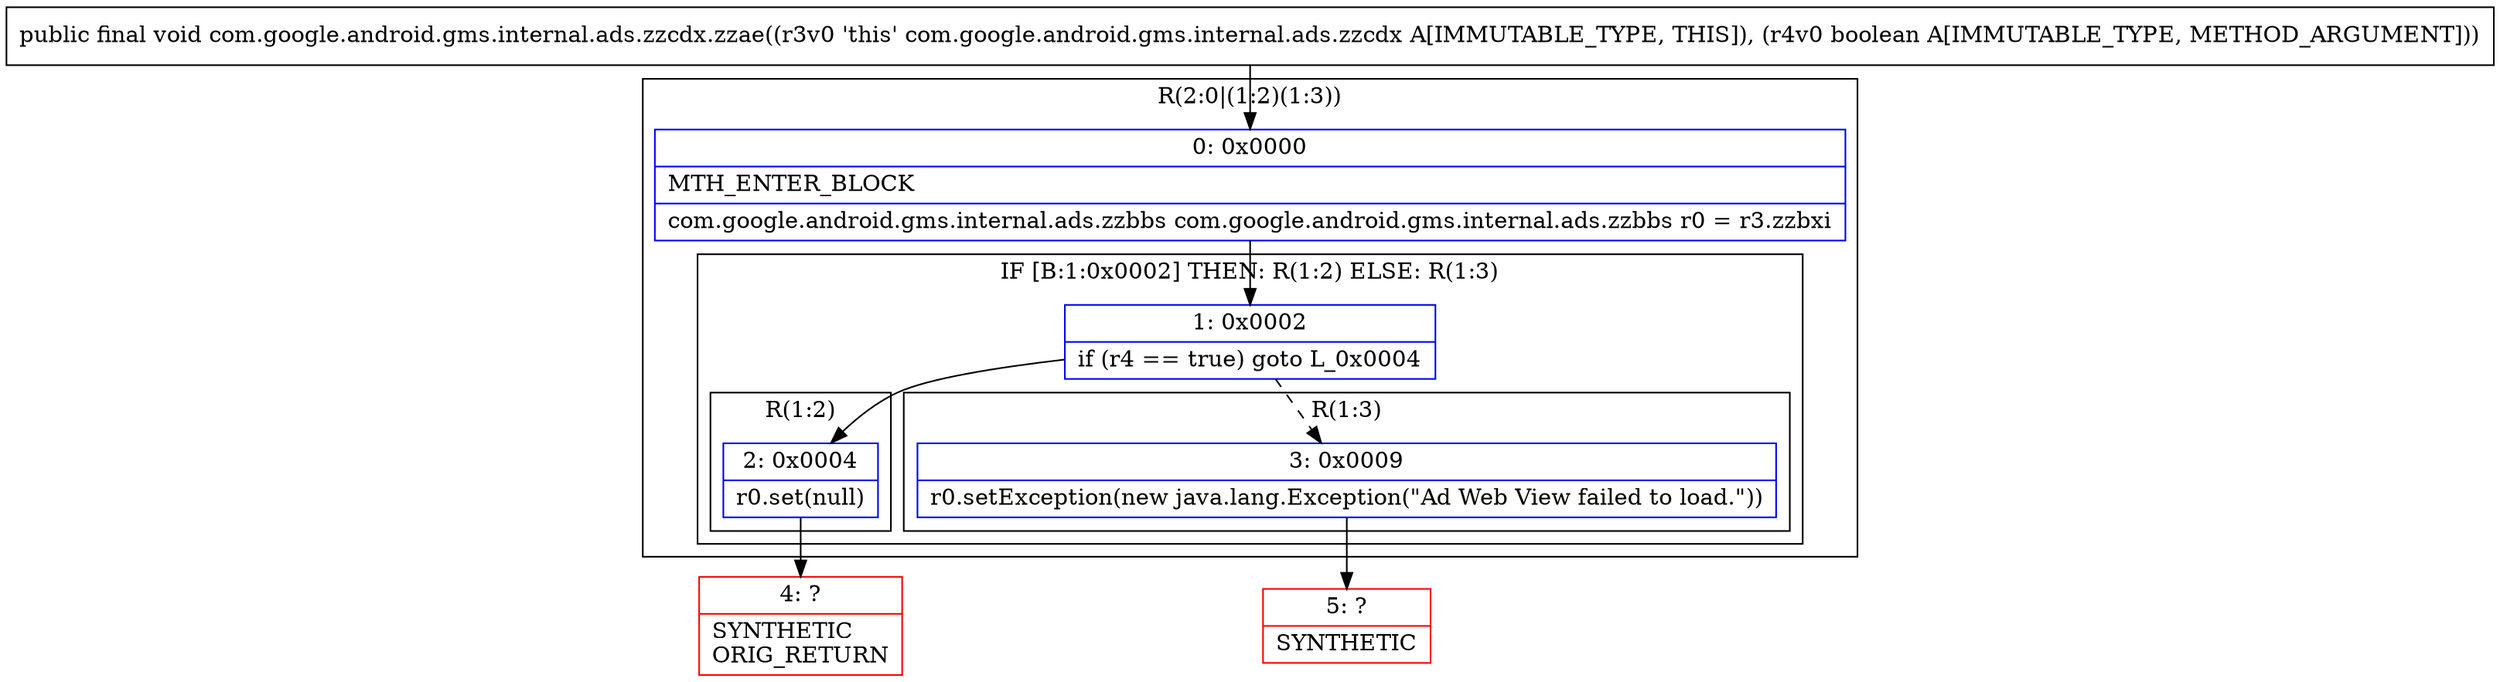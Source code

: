 digraph "CFG forcom.google.android.gms.internal.ads.zzcdx.zzae(Z)V" {
subgraph cluster_Region_1708984894 {
label = "R(2:0|(1:2)(1:3))";
node [shape=record,color=blue];
Node_0 [shape=record,label="{0\:\ 0x0000|MTH_ENTER_BLOCK\l|com.google.android.gms.internal.ads.zzbbs com.google.android.gms.internal.ads.zzbbs r0 = r3.zzbxi\l}"];
subgraph cluster_IfRegion_1573189037 {
label = "IF [B:1:0x0002] THEN: R(1:2) ELSE: R(1:3)";
node [shape=record,color=blue];
Node_1 [shape=record,label="{1\:\ 0x0002|if (r4 == true) goto L_0x0004\l}"];
subgraph cluster_Region_1918350701 {
label = "R(1:2)";
node [shape=record,color=blue];
Node_2 [shape=record,label="{2\:\ 0x0004|r0.set(null)\l}"];
}
subgraph cluster_Region_1692773594 {
label = "R(1:3)";
node [shape=record,color=blue];
Node_3 [shape=record,label="{3\:\ 0x0009|r0.setException(new java.lang.Exception(\"Ad Web View failed to load.\"))\l}"];
}
}
}
Node_4 [shape=record,color=red,label="{4\:\ ?|SYNTHETIC\lORIG_RETURN\l}"];
Node_5 [shape=record,color=red,label="{5\:\ ?|SYNTHETIC\l}"];
MethodNode[shape=record,label="{public final void com.google.android.gms.internal.ads.zzcdx.zzae((r3v0 'this' com.google.android.gms.internal.ads.zzcdx A[IMMUTABLE_TYPE, THIS]), (r4v0 boolean A[IMMUTABLE_TYPE, METHOD_ARGUMENT])) }"];
MethodNode -> Node_0;
Node_0 -> Node_1;
Node_1 -> Node_2;
Node_1 -> Node_3[style=dashed];
Node_2 -> Node_4;
Node_3 -> Node_5;
}

